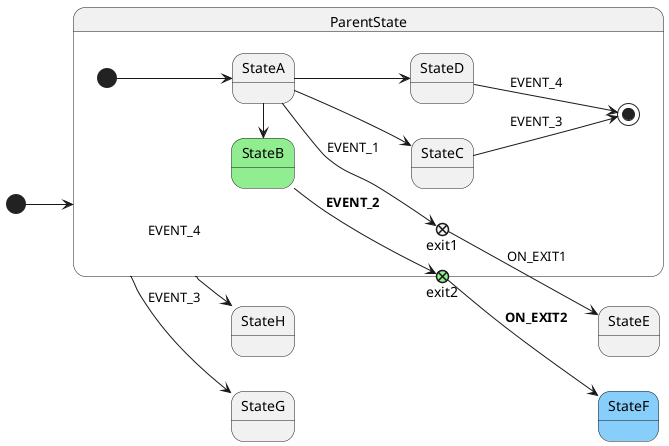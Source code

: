@startuml
left to right direction

[*] --> ParentState

state ParentState {
    state StateB #LightGreen
    state exit1 <<exitpoint>>
    state exit2 <<exitpoint>> #LightGreen

    [*] --> StateA
    StateA -right-> StateB
    StateA --> StateC
    StateA --> StateD

    StateA --> exit1: EVENT_1
    StateB --> exit2: **EVENT_2**
    StateC --> [*]: EVENT_3
    StateD --> [*]: EVENT_4
}

state StateF #LightSkyBlue
exit1 --> StateE: ON_EXIT1
exit2 --> StateF: **ON_EXIT2**
ParentState --> StateG: EVENT_3
ParentState --> StateH: EVENT_4

@enduml